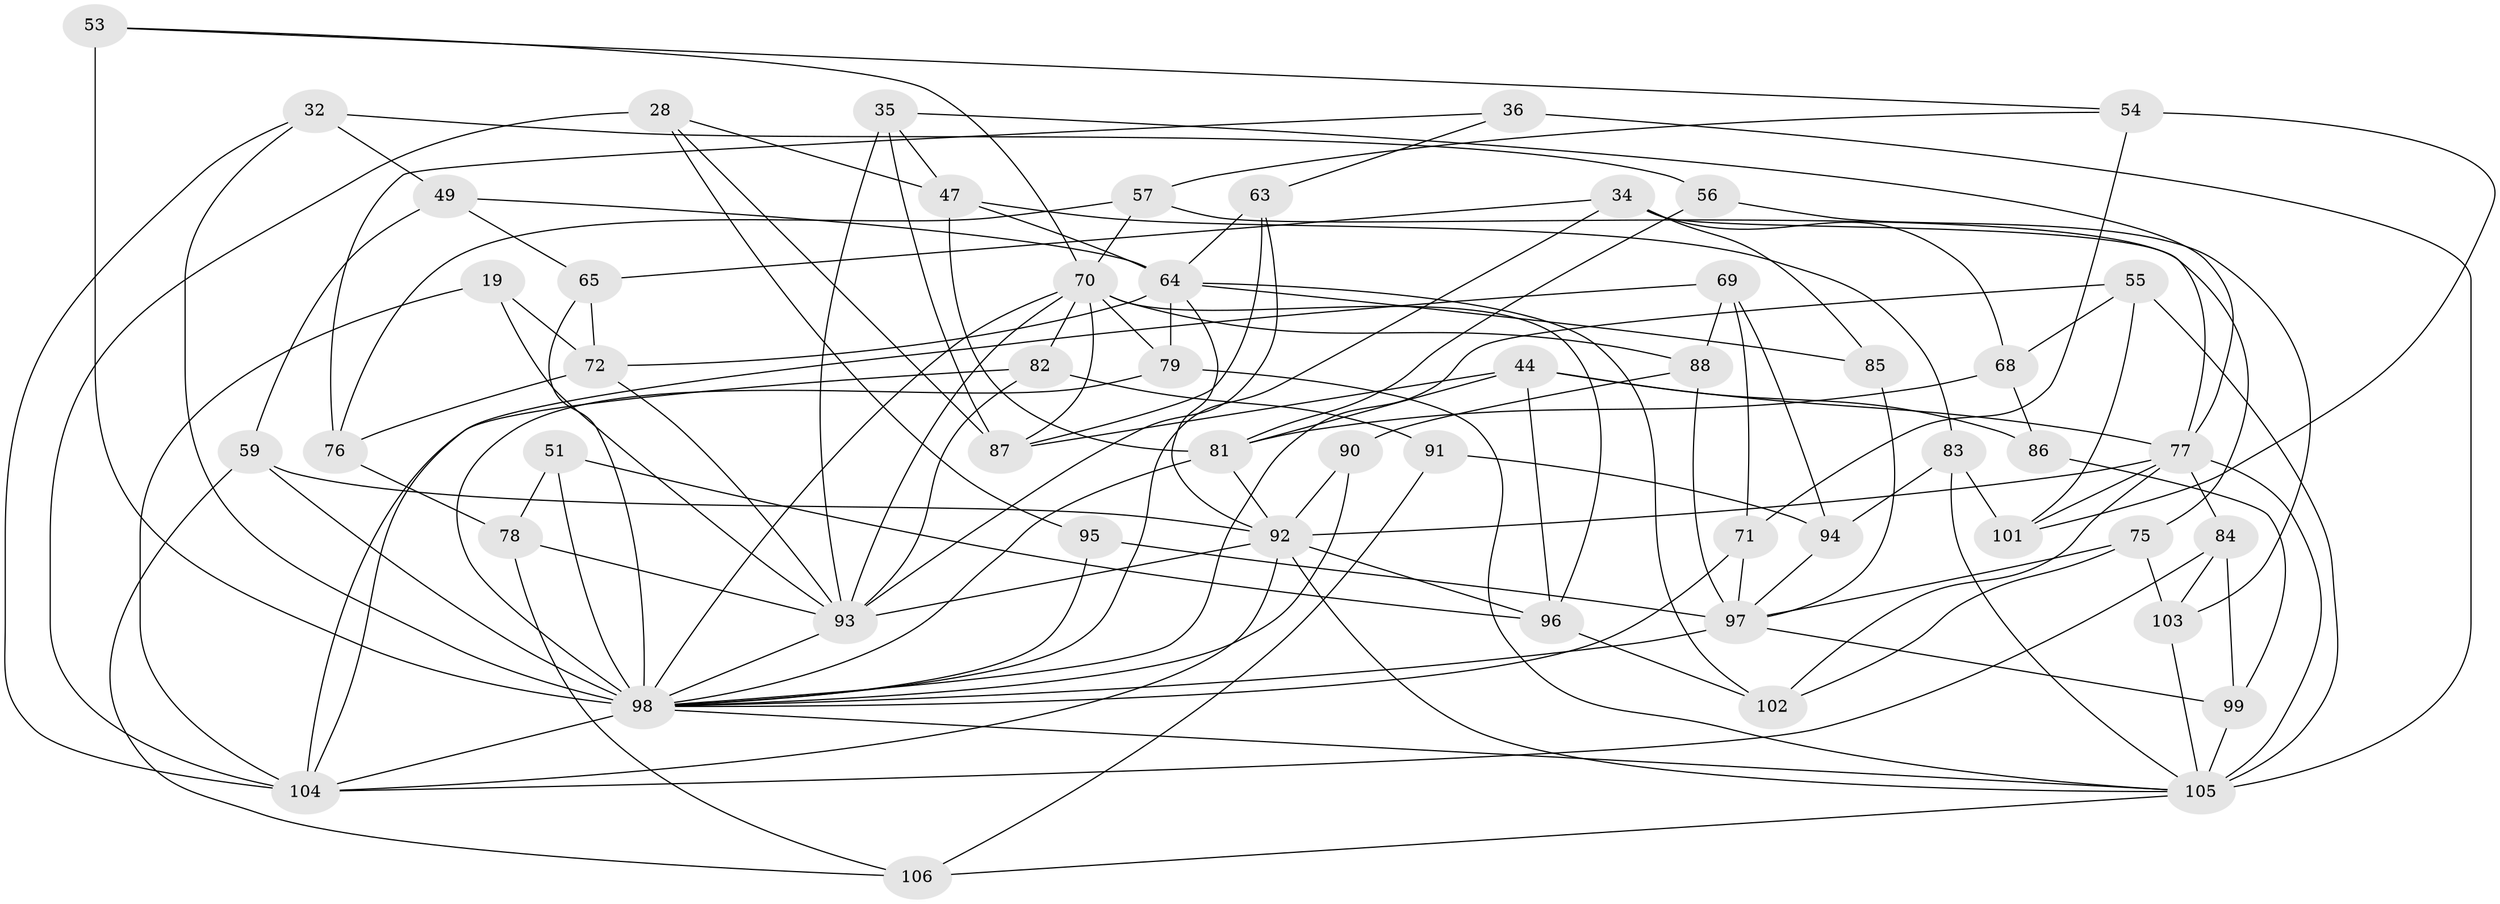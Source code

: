 // original degree distribution, {4: 1.0}
// Generated by graph-tools (version 1.1) at 2025/02/03/04/25 22:02:50]
// undirected, 53 vertices, 130 edges
graph export_dot {
graph [start="1"]
  node [color=gray90,style=filled];
  19;
  28 [super="+23"];
  32 [super="+5"];
  34 [super="+14"];
  35 [super="+8+21"];
  36;
  44 [super="+40"];
  47 [super="+30"];
  49;
  51;
  53 [super="+38"];
  54;
  55;
  56;
  57;
  59;
  63;
  64 [super="+25+26"];
  65;
  68;
  69;
  70 [super="+37+58"];
  71;
  72 [super="+15"];
  75;
  76;
  77 [super="+61"];
  78;
  79 [super="+43"];
  81 [super="+73"];
  82 [super="+52"];
  83;
  84;
  85;
  86;
  87 [super="+27"];
  88 [super="+67"];
  90;
  91;
  92 [super="+60"];
  93 [super="+89"];
  94;
  95;
  96 [super="+31"];
  97 [super="+2+17"];
  98 [super="+18+50+48+80"];
  99;
  101;
  102;
  103;
  104 [super="+74+100"];
  105 [super="+1+10+16"];
  106;
  19 -- 72 [weight=2];
  19 -- 104;
  19 -- 93;
  28 -- 104 [weight=2];
  28 -- 87;
  28 -- 95;
  28 -- 47 [weight=2];
  32 -- 56 [weight=2];
  32 -- 49;
  32 -- 104 [weight=2];
  32 -- 98;
  34 -- 85 [weight=2];
  34 -- 65;
  34 -- 68;
  34 -- 77;
  34 -- 98;
  35 -- 87 [weight=2];
  35 -- 93 [weight=3];
  35 -- 77 [weight=2];
  35 -- 47;
  36 -- 105 [weight=2];
  36 -- 63;
  36 -- 76;
  44 -- 96;
  44 -- 86 [weight=2];
  44 -- 87;
  44 -- 77;
  44 -- 81;
  47 -- 83;
  47 -- 64;
  47 -- 81;
  49 -- 64;
  49 -- 65;
  49 -- 59;
  51 -- 96 [weight=2];
  51 -- 78;
  51 -- 98;
  53 -- 70;
  53 -- 54;
  53 -- 98 [weight=4];
  54 -- 101;
  54 -- 57;
  54 -- 71;
  55 -- 68;
  55 -- 101;
  55 -- 105;
  55 -- 98;
  56 -- 103;
  56 -- 81;
  57 -- 76;
  57 -- 75;
  57 -- 70;
  59 -- 106;
  59 -- 92;
  59 -- 98;
  63 -- 87;
  63 -- 64;
  63 -- 93;
  64 -- 102;
  64 -- 85;
  64 -- 72;
  64 -- 79;
  64 -- 92;
  65 -- 72;
  65 -- 98;
  68 -- 86;
  68 -- 81;
  69 -- 71;
  69 -- 94;
  69 -- 88;
  69 -- 104;
  70 -- 96;
  70 -- 79 [weight=3];
  70 -- 82;
  70 -- 88;
  70 -- 87;
  70 -- 93 [weight=2];
  70 -- 98;
  71 -- 97;
  71 -- 98;
  72 -- 76;
  72 -- 93;
  75 -- 103;
  75 -- 102;
  75 -- 97;
  76 -- 78;
  77 -- 84;
  77 -- 92;
  77 -- 101;
  77 -- 102;
  77 -- 105 [weight=2];
  78 -- 106;
  78 -- 93;
  79 -- 98;
  79 -- 105;
  81 -- 98 [weight=2];
  81 -- 92 [weight=2];
  82 -- 91 [weight=2];
  82 -- 104 [weight=2];
  82 -- 93;
  83 -- 101;
  83 -- 94;
  83 -- 105;
  84 -- 99;
  84 -- 103;
  84 -- 104;
  85 -- 97;
  86 -- 99;
  88 -- 90 [weight=2];
  88 -- 97 [weight=2];
  90 -- 98;
  90 -- 92;
  91 -- 106;
  91 -- 94;
  92 -- 96;
  92 -- 104;
  92 -- 105;
  92 -- 93;
  93 -- 98;
  94 -- 97;
  95 -- 97 [weight=2];
  95 -- 98;
  96 -- 102;
  97 -- 99;
  97 -- 98;
  98 -- 104 [weight=2];
  98 -- 105;
  99 -- 105;
  103 -- 105;
  105 -- 106;
}
